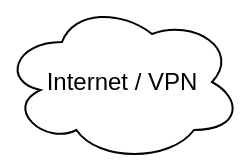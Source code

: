 <mxfile version="19.0.3" type="github">
  <diagram id="E52hsqWbabeIgVs1ZWVQ" name="Page-1">
    <mxGraphModel dx="1296" dy="1108" grid="1" gridSize="10" guides="1" tooltips="1" connect="1" arrows="1" fold="1" page="1" pageScale="1" pageWidth="850" pageHeight="1100" math="0" shadow="0">
      <root>
        <mxCell id="0" />
        <mxCell id="1" parent="0" />
        <mxCell id="-YXTODcU-iKC6em4IWOb-1" value="Internet / VPN" style="ellipse;shape=cloud;whiteSpace=wrap;html=1;" vertex="1" parent="1">
          <mxGeometry x="310" y="310" width="120" height="80" as="geometry" />
        </mxCell>
      </root>
    </mxGraphModel>
  </diagram>
</mxfile>
